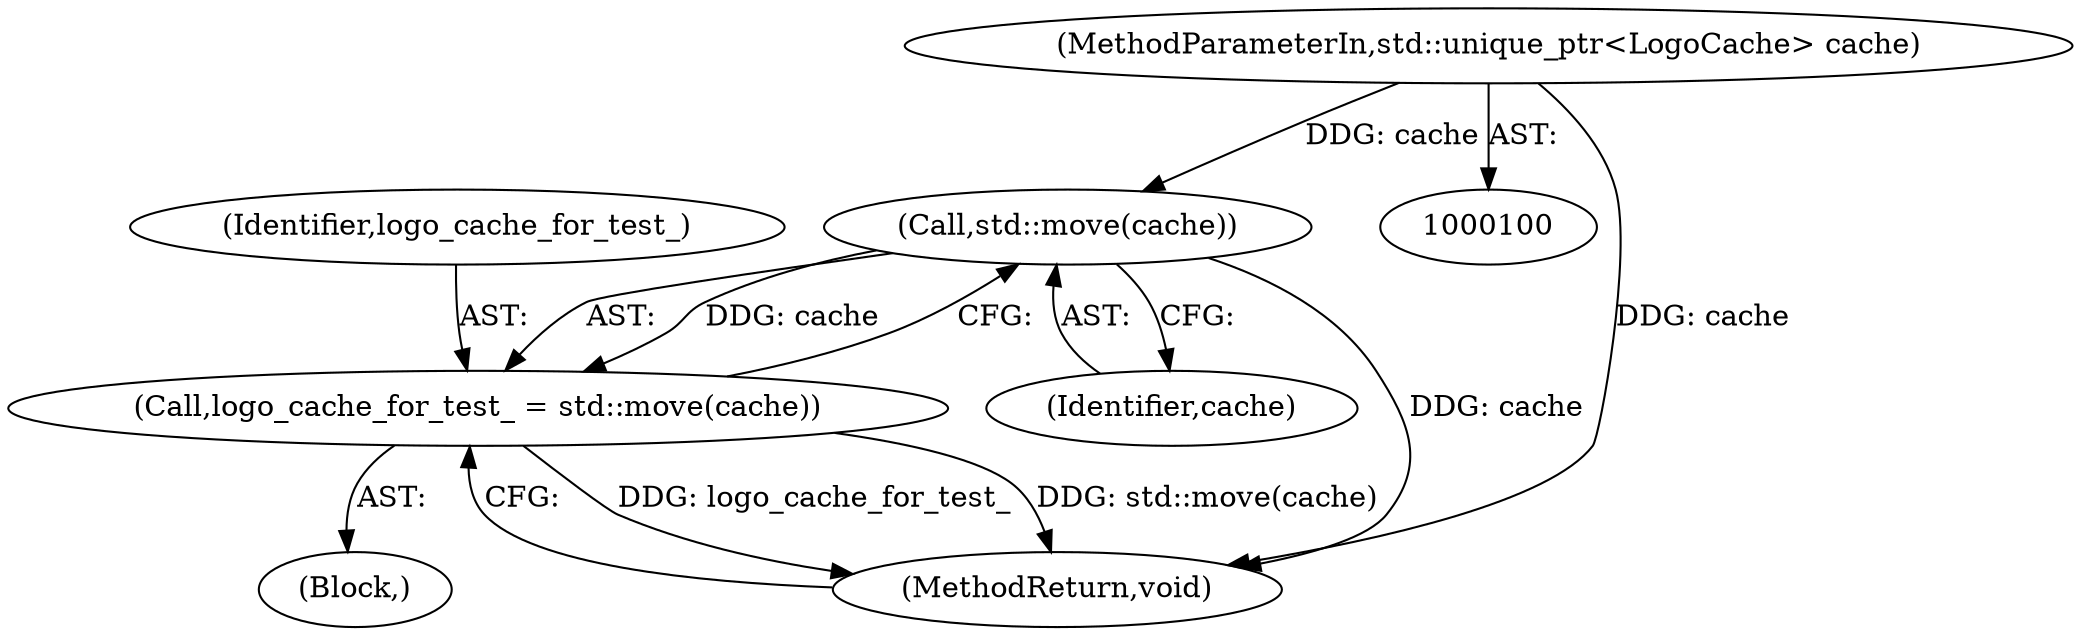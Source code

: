 digraph "1_Chrome_deaa07bec5d105ffc546d37eba3da4cba341fc03_9@API" {
"1000105" [label="(Call,std::move(cache))"];
"1000101" [label="(MethodParameterIn,std::unique_ptr<LogoCache> cache)"];
"1000103" [label="(Call,logo_cache_for_test_ = std::move(cache))"];
"1000104" [label="(Identifier,logo_cache_for_test_)"];
"1000107" [label="(MethodReturn,void)"];
"1000105" [label="(Call,std::move(cache))"];
"1000103" [label="(Call,logo_cache_for_test_ = std::move(cache))"];
"1000106" [label="(Identifier,cache)"];
"1000101" [label="(MethodParameterIn,std::unique_ptr<LogoCache> cache)"];
"1000102" [label="(Block,)"];
"1000105" -> "1000103"  [label="AST: "];
"1000105" -> "1000106"  [label="CFG: "];
"1000106" -> "1000105"  [label="AST: "];
"1000103" -> "1000105"  [label="CFG: "];
"1000105" -> "1000107"  [label="DDG: cache"];
"1000105" -> "1000103"  [label="DDG: cache"];
"1000101" -> "1000105"  [label="DDG: cache"];
"1000101" -> "1000100"  [label="AST: "];
"1000101" -> "1000107"  [label="DDG: cache"];
"1000103" -> "1000102"  [label="AST: "];
"1000104" -> "1000103"  [label="AST: "];
"1000107" -> "1000103"  [label="CFG: "];
"1000103" -> "1000107"  [label="DDG: logo_cache_for_test_"];
"1000103" -> "1000107"  [label="DDG: std::move(cache)"];
}
